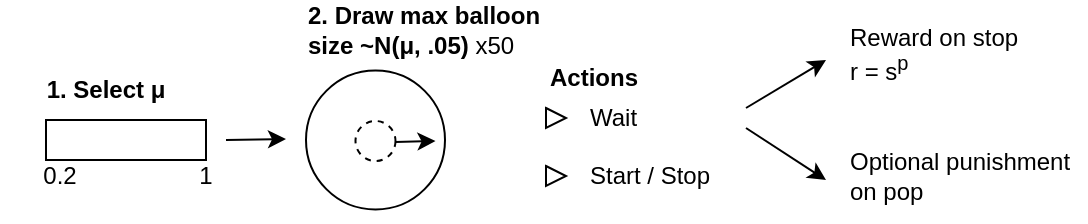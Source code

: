 <mxfile version="26.0.10">
  <diagram name="Page-1" id="poNek39MuH_CGAOrPGMv">
    <mxGraphModel dx="1195" dy="682" grid="1" gridSize="10" guides="1" tooltips="1" connect="1" arrows="1" fold="1" page="1" pageScale="1" pageWidth="800" pageHeight="1169" math="0" shadow="0">
      <root>
        <mxCell id="0" />
        <mxCell id="1" parent="0" />
        <mxCell id="V3wsf1AL1FlFTAEoMEeo-2" value="" style="rounded=0;whiteSpace=wrap;html=1;" vertex="1" parent="1">
          <mxGeometry x="40" y="140" width="80" height="20" as="geometry" />
        </mxCell>
        <mxCell id="V3wsf1AL1FlFTAEoMEeo-3" value="0.2" style="text;html=1;align=center;verticalAlign=middle;whiteSpace=wrap;rounded=0;" vertex="1" parent="1">
          <mxGeometry x="17" y="153" width="60" height="30" as="geometry" />
        </mxCell>
        <mxCell id="V3wsf1AL1FlFTAEoMEeo-4" value="1" style="text;html=1;align=center;verticalAlign=middle;whiteSpace=wrap;rounded=0;" vertex="1" parent="1">
          <mxGeometry x="90" y="153" width="60" height="30" as="geometry" />
        </mxCell>
        <mxCell id="V3wsf1AL1FlFTAEoMEeo-7" value="&lt;pre style=&quot;margin-top: 0px; margin-bottom: 0px;&quot;&gt;&lt;font face=&quot;Helvetica&quot;&gt;1. Select μ&lt;/font&gt;&lt;/pre&gt;" style="text;html=1;align=center;verticalAlign=middle;whiteSpace=wrap;rounded=0;fontStyle=1" vertex="1" parent="1">
          <mxGeometry x="30" y="110" width="80" height="30" as="geometry" />
        </mxCell>
        <mxCell id="V3wsf1AL1FlFTAEoMEeo-8" value="" style="triangle;whiteSpace=wrap;html=1;" vertex="1" parent="1">
          <mxGeometry x="290" y="134" width="10" height="10" as="geometry" />
        </mxCell>
        <mxCell id="V3wsf1AL1FlFTAEoMEeo-9" value="Wait" style="text;html=1;align=left;verticalAlign=middle;whiteSpace=wrap;rounded=0;" vertex="1" parent="1">
          <mxGeometry x="310" y="124" width="60" height="30" as="geometry" />
        </mxCell>
        <mxCell id="V3wsf1AL1FlFTAEoMEeo-10" value="" style="triangle;whiteSpace=wrap;html=1;" vertex="1" parent="1">
          <mxGeometry x="290" y="163" width="10" height="10" as="geometry" />
        </mxCell>
        <mxCell id="V3wsf1AL1FlFTAEoMEeo-11" value="Start / Stop" style="text;html=1;align=left;verticalAlign=middle;whiteSpace=wrap;rounded=0;" vertex="1" parent="1">
          <mxGeometry x="310" y="153" width="70" height="30" as="geometry" />
        </mxCell>
        <mxCell id="V3wsf1AL1FlFTAEoMEeo-12" value="" style="ellipse;whiteSpace=wrap;html=1;aspect=fixed;dashed=1;" vertex="1" parent="1">
          <mxGeometry x="194.75" y="140.5" width="20" height="20" as="geometry" />
        </mxCell>
        <mxCell id="V3wsf1AL1FlFTAEoMEeo-13" value="" style="endArrow=classic;html=1;rounded=0;" edge="1" parent="1">
          <mxGeometry width="50" height="50" relative="1" as="geometry">
            <mxPoint x="214.75" y="151" as="sourcePoint" />
            <mxPoint x="234.75" y="150.5" as="targetPoint" />
          </mxGeometry>
        </mxCell>
        <mxCell id="V3wsf1AL1FlFTAEoMEeo-14" value="" style="ellipse;whiteSpace=wrap;html=1;aspect=fixed;fillColor=none;" vertex="1" parent="1">
          <mxGeometry x="170" y="115.25" width="69.5" height="69.5" as="geometry" />
        </mxCell>
        <mxCell id="V3wsf1AL1FlFTAEoMEeo-15" value="&lt;b&gt;Actions&lt;/b&gt;" style="text;html=1;align=left;verticalAlign=middle;whiteSpace=wrap;rounded=0;" vertex="1" parent="1">
          <mxGeometry x="290" y="104" width="60" height="30" as="geometry" />
        </mxCell>
        <mxCell id="V3wsf1AL1FlFTAEoMEeo-16" value="" style="endArrow=classic;html=1;rounded=0;" edge="1" parent="1">
          <mxGeometry width="50" height="50" relative="1" as="geometry">
            <mxPoint x="130" y="150" as="sourcePoint" />
            <mxPoint x="160" y="149.5" as="targetPoint" />
          </mxGeometry>
        </mxCell>
        <mxCell id="V3wsf1AL1FlFTAEoMEeo-18" value="&lt;div style=&quot;text-align: left;&quot;&gt;&lt;span style=&quot;background-color: transparent; color: light-dark(rgb(0, 0, 0), rgb(255, 255, 255));&quot;&gt;2. Draw max balloon size ~N(&lt;/span&gt;&lt;span style=&quot;background-color: transparent; color: light-dark(rgb(0, 0, 0), rgb(255, 255, 255));&quot;&gt;μ, .05) &lt;span style=&quot;font-weight: normal;&quot;&gt;x50&lt;/span&gt;&lt;/span&gt;&lt;/div&gt;" style="text;html=1;align=center;verticalAlign=middle;whiteSpace=wrap;rounded=0;fontStyle=1" vertex="1" parent="1">
          <mxGeometry x="170" y="80" width="120" height="30" as="geometry" />
        </mxCell>
        <mxCell id="V3wsf1AL1FlFTAEoMEeo-19" value="" style="endArrow=classic;html=1;rounded=0;" edge="1" parent="1">
          <mxGeometry width="50" height="50" relative="1" as="geometry">
            <mxPoint x="390" y="134" as="sourcePoint" />
            <mxPoint x="430" y="110" as="targetPoint" />
          </mxGeometry>
        </mxCell>
        <mxCell id="V3wsf1AL1FlFTAEoMEeo-20" value="Reward on stop&lt;div&gt;r = s&lt;sup&gt;p&lt;/sup&gt;&lt;/div&gt;" style="text;html=1;align=left;verticalAlign=middle;whiteSpace=wrap;rounded=0;" vertex="1" parent="1">
          <mxGeometry x="440" y="84" width="120" height="46" as="geometry" />
        </mxCell>
        <mxCell id="V3wsf1AL1FlFTAEoMEeo-21" value="" style="endArrow=classic;html=1;rounded=0;" edge="1" parent="1">
          <mxGeometry width="50" height="50" relative="1" as="geometry">
            <mxPoint x="390" y="144" as="sourcePoint" />
            <mxPoint x="430" y="170" as="targetPoint" />
          </mxGeometry>
        </mxCell>
        <mxCell id="V3wsf1AL1FlFTAEoMEeo-22" value="Optional punishment&lt;div&gt;on pop&lt;/div&gt;" style="text;html=1;align=left;verticalAlign=middle;whiteSpace=wrap;rounded=0;" vertex="1" parent="1">
          <mxGeometry x="440" y="145" width="120" height="46" as="geometry" />
        </mxCell>
      </root>
    </mxGraphModel>
  </diagram>
</mxfile>

